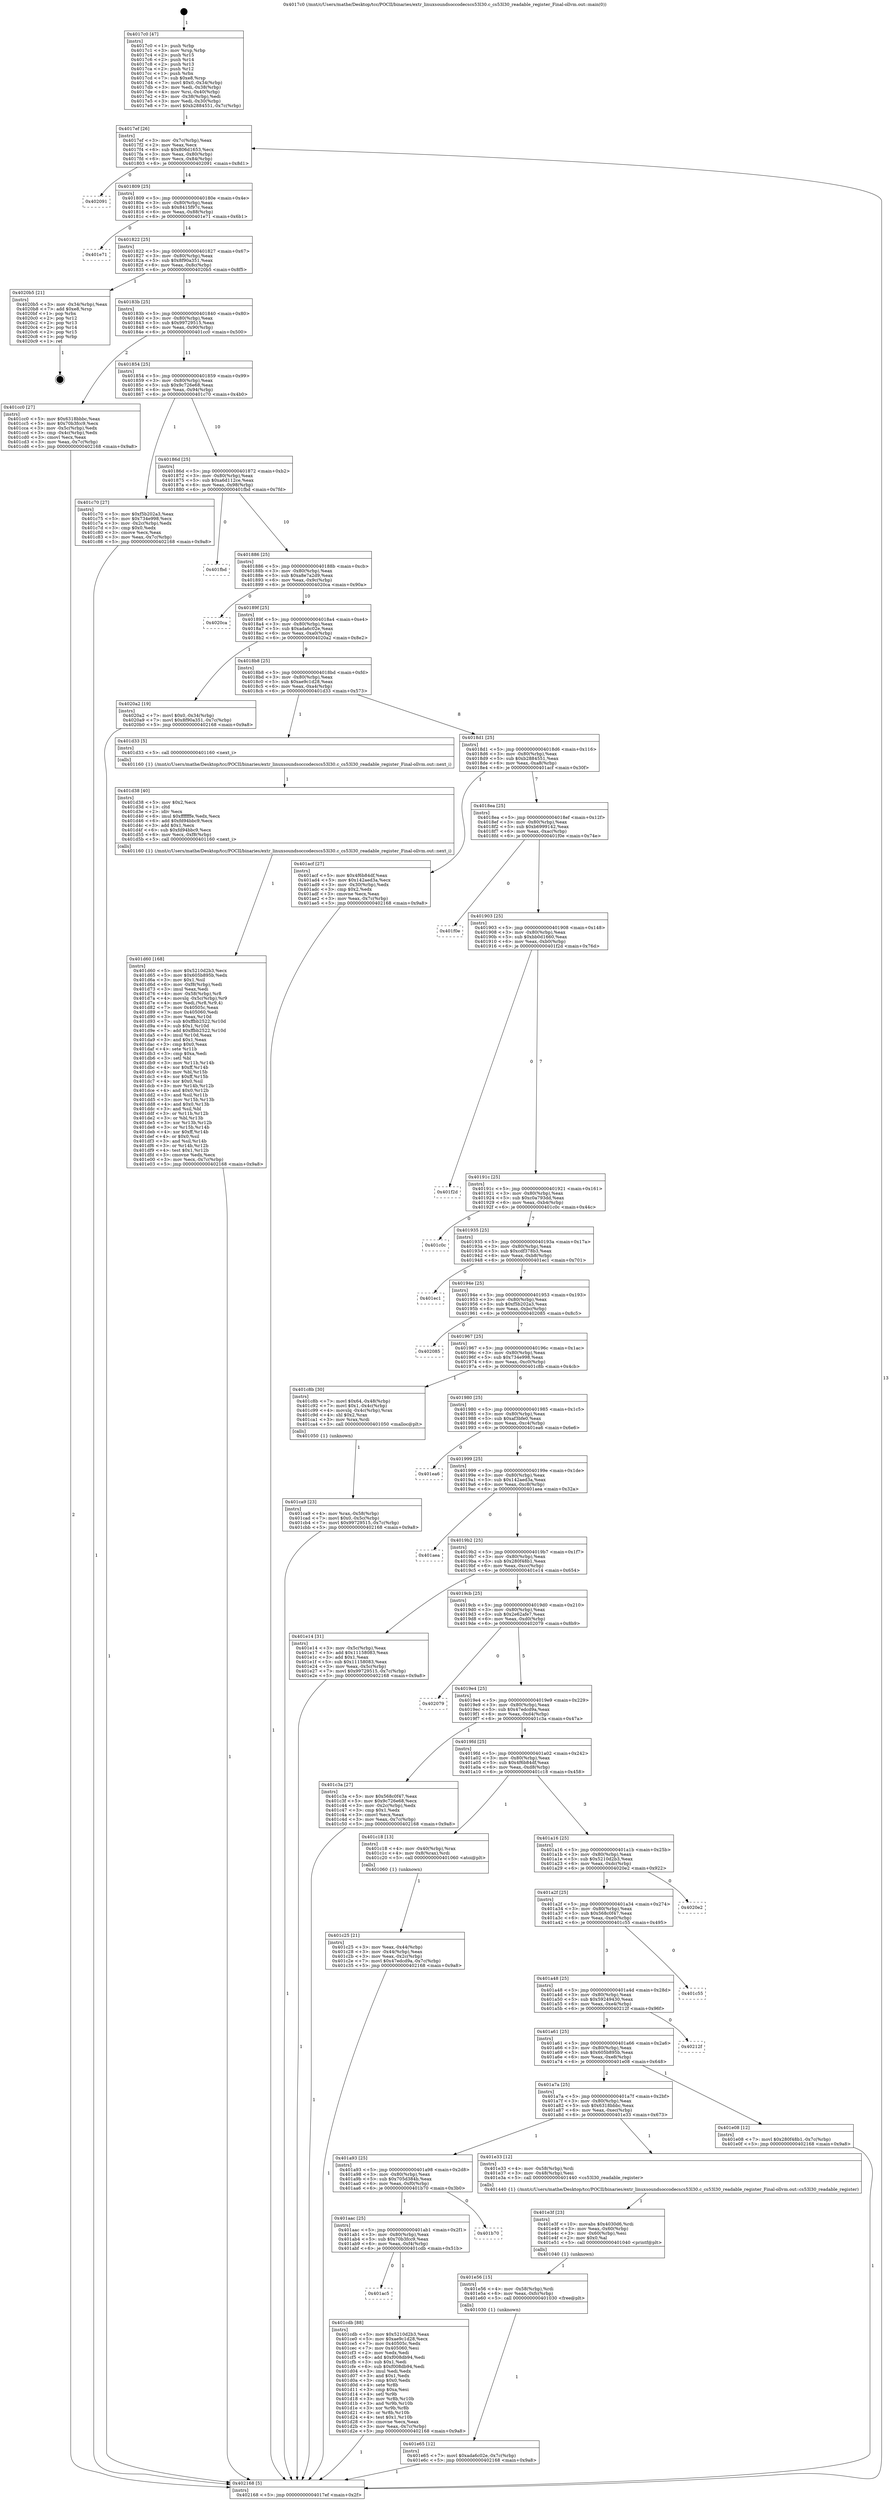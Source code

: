 digraph "0x4017c0" {
  label = "0x4017c0 (/mnt/c/Users/mathe/Desktop/tcc/POCII/binaries/extr_linuxsoundsoccodecscs53l30.c_cs53l30_readable_register_Final-ollvm.out::main(0))"
  labelloc = "t"
  node[shape=record]

  Entry [label="",width=0.3,height=0.3,shape=circle,fillcolor=black,style=filled]
  "0x4017ef" [label="{
     0x4017ef [26]\l
     | [instrs]\l
     &nbsp;&nbsp;0x4017ef \<+3\>: mov -0x7c(%rbp),%eax\l
     &nbsp;&nbsp;0x4017f2 \<+2\>: mov %eax,%ecx\l
     &nbsp;&nbsp;0x4017f4 \<+6\>: sub $0x806d1653,%ecx\l
     &nbsp;&nbsp;0x4017fa \<+3\>: mov %eax,-0x80(%rbp)\l
     &nbsp;&nbsp;0x4017fd \<+6\>: mov %ecx,-0x84(%rbp)\l
     &nbsp;&nbsp;0x401803 \<+6\>: je 0000000000402091 \<main+0x8d1\>\l
  }"]
  "0x402091" [label="{
     0x402091\l
  }", style=dashed]
  "0x401809" [label="{
     0x401809 [25]\l
     | [instrs]\l
     &nbsp;&nbsp;0x401809 \<+5\>: jmp 000000000040180e \<main+0x4e\>\l
     &nbsp;&nbsp;0x40180e \<+3\>: mov -0x80(%rbp),%eax\l
     &nbsp;&nbsp;0x401811 \<+5\>: sub $0x8415f97c,%eax\l
     &nbsp;&nbsp;0x401816 \<+6\>: mov %eax,-0x88(%rbp)\l
     &nbsp;&nbsp;0x40181c \<+6\>: je 0000000000401e71 \<main+0x6b1\>\l
  }"]
  Exit [label="",width=0.3,height=0.3,shape=circle,fillcolor=black,style=filled,peripheries=2]
  "0x401e71" [label="{
     0x401e71\l
  }", style=dashed]
  "0x401822" [label="{
     0x401822 [25]\l
     | [instrs]\l
     &nbsp;&nbsp;0x401822 \<+5\>: jmp 0000000000401827 \<main+0x67\>\l
     &nbsp;&nbsp;0x401827 \<+3\>: mov -0x80(%rbp),%eax\l
     &nbsp;&nbsp;0x40182a \<+5\>: sub $0x8f90a351,%eax\l
     &nbsp;&nbsp;0x40182f \<+6\>: mov %eax,-0x8c(%rbp)\l
     &nbsp;&nbsp;0x401835 \<+6\>: je 00000000004020b5 \<main+0x8f5\>\l
  }"]
  "0x401e65" [label="{
     0x401e65 [12]\l
     | [instrs]\l
     &nbsp;&nbsp;0x401e65 \<+7\>: movl $0xada6c02e,-0x7c(%rbp)\l
     &nbsp;&nbsp;0x401e6c \<+5\>: jmp 0000000000402168 \<main+0x9a8\>\l
  }"]
  "0x4020b5" [label="{
     0x4020b5 [21]\l
     | [instrs]\l
     &nbsp;&nbsp;0x4020b5 \<+3\>: mov -0x34(%rbp),%eax\l
     &nbsp;&nbsp;0x4020b8 \<+7\>: add $0xe8,%rsp\l
     &nbsp;&nbsp;0x4020bf \<+1\>: pop %rbx\l
     &nbsp;&nbsp;0x4020c0 \<+2\>: pop %r12\l
     &nbsp;&nbsp;0x4020c2 \<+2\>: pop %r13\l
     &nbsp;&nbsp;0x4020c4 \<+2\>: pop %r14\l
     &nbsp;&nbsp;0x4020c6 \<+2\>: pop %r15\l
     &nbsp;&nbsp;0x4020c8 \<+1\>: pop %rbp\l
     &nbsp;&nbsp;0x4020c9 \<+1\>: ret\l
  }"]
  "0x40183b" [label="{
     0x40183b [25]\l
     | [instrs]\l
     &nbsp;&nbsp;0x40183b \<+5\>: jmp 0000000000401840 \<main+0x80\>\l
     &nbsp;&nbsp;0x401840 \<+3\>: mov -0x80(%rbp),%eax\l
     &nbsp;&nbsp;0x401843 \<+5\>: sub $0x99729515,%eax\l
     &nbsp;&nbsp;0x401848 \<+6\>: mov %eax,-0x90(%rbp)\l
     &nbsp;&nbsp;0x40184e \<+6\>: je 0000000000401cc0 \<main+0x500\>\l
  }"]
  "0x401e56" [label="{
     0x401e56 [15]\l
     | [instrs]\l
     &nbsp;&nbsp;0x401e56 \<+4\>: mov -0x58(%rbp),%rdi\l
     &nbsp;&nbsp;0x401e5a \<+6\>: mov %eax,-0xfc(%rbp)\l
     &nbsp;&nbsp;0x401e60 \<+5\>: call 0000000000401030 \<free@plt\>\l
     | [calls]\l
     &nbsp;&nbsp;0x401030 \{1\} (unknown)\l
  }"]
  "0x401cc0" [label="{
     0x401cc0 [27]\l
     | [instrs]\l
     &nbsp;&nbsp;0x401cc0 \<+5\>: mov $0x6318bbbc,%eax\l
     &nbsp;&nbsp;0x401cc5 \<+5\>: mov $0x70b3fcc9,%ecx\l
     &nbsp;&nbsp;0x401cca \<+3\>: mov -0x5c(%rbp),%edx\l
     &nbsp;&nbsp;0x401ccd \<+3\>: cmp -0x4c(%rbp),%edx\l
     &nbsp;&nbsp;0x401cd0 \<+3\>: cmovl %ecx,%eax\l
     &nbsp;&nbsp;0x401cd3 \<+3\>: mov %eax,-0x7c(%rbp)\l
     &nbsp;&nbsp;0x401cd6 \<+5\>: jmp 0000000000402168 \<main+0x9a8\>\l
  }"]
  "0x401854" [label="{
     0x401854 [25]\l
     | [instrs]\l
     &nbsp;&nbsp;0x401854 \<+5\>: jmp 0000000000401859 \<main+0x99\>\l
     &nbsp;&nbsp;0x401859 \<+3\>: mov -0x80(%rbp),%eax\l
     &nbsp;&nbsp;0x40185c \<+5\>: sub $0x9c726e68,%eax\l
     &nbsp;&nbsp;0x401861 \<+6\>: mov %eax,-0x94(%rbp)\l
     &nbsp;&nbsp;0x401867 \<+6\>: je 0000000000401c70 \<main+0x4b0\>\l
  }"]
  "0x401e3f" [label="{
     0x401e3f [23]\l
     | [instrs]\l
     &nbsp;&nbsp;0x401e3f \<+10\>: movabs $0x4030d6,%rdi\l
     &nbsp;&nbsp;0x401e49 \<+3\>: mov %eax,-0x60(%rbp)\l
     &nbsp;&nbsp;0x401e4c \<+3\>: mov -0x60(%rbp),%esi\l
     &nbsp;&nbsp;0x401e4f \<+2\>: mov $0x0,%al\l
     &nbsp;&nbsp;0x401e51 \<+5\>: call 0000000000401040 \<printf@plt\>\l
     | [calls]\l
     &nbsp;&nbsp;0x401040 \{1\} (unknown)\l
  }"]
  "0x401c70" [label="{
     0x401c70 [27]\l
     | [instrs]\l
     &nbsp;&nbsp;0x401c70 \<+5\>: mov $0xf5b202a3,%eax\l
     &nbsp;&nbsp;0x401c75 \<+5\>: mov $0x734e998,%ecx\l
     &nbsp;&nbsp;0x401c7a \<+3\>: mov -0x2c(%rbp),%edx\l
     &nbsp;&nbsp;0x401c7d \<+3\>: cmp $0x0,%edx\l
     &nbsp;&nbsp;0x401c80 \<+3\>: cmove %ecx,%eax\l
     &nbsp;&nbsp;0x401c83 \<+3\>: mov %eax,-0x7c(%rbp)\l
     &nbsp;&nbsp;0x401c86 \<+5\>: jmp 0000000000402168 \<main+0x9a8\>\l
  }"]
  "0x40186d" [label="{
     0x40186d [25]\l
     | [instrs]\l
     &nbsp;&nbsp;0x40186d \<+5\>: jmp 0000000000401872 \<main+0xb2\>\l
     &nbsp;&nbsp;0x401872 \<+3\>: mov -0x80(%rbp),%eax\l
     &nbsp;&nbsp;0x401875 \<+5\>: sub $0xa6d112ce,%eax\l
     &nbsp;&nbsp;0x40187a \<+6\>: mov %eax,-0x98(%rbp)\l
     &nbsp;&nbsp;0x401880 \<+6\>: je 0000000000401fbd \<main+0x7fd\>\l
  }"]
  "0x401d60" [label="{
     0x401d60 [168]\l
     | [instrs]\l
     &nbsp;&nbsp;0x401d60 \<+5\>: mov $0x5210d2b3,%ecx\l
     &nbsp;&nbsp;0x401d65 \<+5\>: mov $0x605b895b,%edx\l
     &nbsp;&nbsp;0x401d6a \<+3\>: mov $0x1,%sil\l
     &nbsp;&nbsp;0x401d6d \<+6\>: mov -0xf8(%rbp),%edi\l
     &nbsp;&nbsp;0x401d73 \<+3\>: imul %eax,%edi\l
     &nbsp;&nbsp;0x401d76 \<+4\>: mov -0x58(%rbp),%r8\l
     &nbsp;&nbsp;0x401d7a \<+4\>: movslq -0x5c(%rbp),%r9\l
     &nbsp;&nbsp;0x401d7e \<+4\>: mov %edi,(%r8,%r9,4)\l
     &nbsp;&nbsp;0x401d82 \<+7\>: mov 0x40505c,%eax\l
     &nbsp;&nbsp;0x401d89 \<+7\>: mov 0x405060,%edi\l
     &nbsp;&nbsp;0x401d90 \<+3\>: mov %eax,%r10d\l
     &nbsp;&nbsp;0x401d93 \<+7\>: sub $0xffbb2522,%r10d\l
     &nbsp;&nbsp;0x401d9a \<+4\>: sub $0x1,%r10d\l
     &nbsp;&nbsp;0x401d9e \<+7\>: add $0xffbb2522,%r10d\l
     &nbsp;&nbsp;0x401da5 \<+4\>: imul %r10d,%eax\l
     &nbsp;&nbsp;0x401da9 \<+3\>: and $0x1,%eax\l
     &nbsp;&nbsp;0x401dac \<+3\>: cmp $0x0,%eax\l
     &nbsp;&nbsp;0x401daf \<+4\>: sete %r11b\l
     &nbsp;&nbsp;0x401db3 \<+3\>: cmp $0xa,%edi\l
     &nbsp;&nbsp;0x401db6 \<+3\>: setl %bl\l
     &nbsp;&nbsp;0x401db9 \<+3\>: mov %r11b,%r14b\l
     &nbsp;&nbsp;0x401dbc \<+4\>: xor $0xff,%r14b\l
     &nbsp;&nbsp;0x401dc0 \<+3\>: mov %bl,%r15b\l
     &nbsp;&nbsp;0x401dc3 \<+4\>: xor $0xff,%r15b\l
     &nbsp;&nbsp;0x401dc7 \<+4\>: xor $0x0,%sil\l
     &nbsp;&nbsp;0x401dcb \<+3\>: mov %r14b,%r12b\l
     &nbsp;&nbsp;0x401dce \<+4\>: and $0x0,%r12b\l
     &nbsp;&nbsp;0x401dd2 \<+3\>: and %sil,%r11b\l
     &nbsp;&nbsp;0x401dd5 \<+3\>: mov %r15b,%r13b\l
     &nbsp;&nbsp;0x401dd8 \<+4\>: and $0x0,%r13b\l
     &nbsp;&nbsp;0x401ddc \<+3\>: and %sil,%bl\l
     &nbsp;&nbsp;0x401ddf \<+3\>: or %r11b,%r12b\l
     &nbsp;&nbsp;0x401de2 \<+3\>: or %bl,%r13b\l
     &nbsp;&nbsp;0x401de5 \<+3\>: xor %r13b,%r12b\l
     &nbsp;&nbsp;0x401de8 \<+3\>: or %r15b,%r14b\l
     &nbsp;&nbsp;0x401deb \<+4\>: xor $0xff,%r14b\l
     &nbsp;&nbsp;0x401def \<+4\>: or $0x0,%sil\l
     &nbsp;&nbsp;0x401df3 \<+3\>: and %sil,%r14b\l
     &nbsp;&nbsp;0x401df6 \<+3\>: or %r14b,%r12b\l
     &nbsp;&nbsp;0x401df9 \<+4\>: test $0x1,%r12b\l
     &nbsp;&nbsp;0x401dfd \<+3\>: cmovne %edx,%ecx\l
     &nbsp;&nbsp;0x401e00 \<+3\>: mov %ecx,-0x7c(%rbp)\l
     &nbsp;&nbsp;0x401e03 \<+5\>: jmp 0000000000402168 \<main+0x9a8\>\l
  }"]
  "0x401fbd" [label="{
     0x401fbd\l
  }", style=dashed]
  "0x401886" [label="{
     0x401886 [25]\l
     | [instrs]\l
     &nbsp;&nbsp;0x401886 \<+5\>: jmp 000000000040188b \<main+0xcb\>\l
     &nbsp;&nbsp;0x40188b \<+3\>: mov -0x80(%rbp),%eax\l
     &nbsp;&nbsp;0x40188e \<+5\>: sub $0xa8e7a2d9,%eax\l
     &nbsp;&nbsp;0x401893 \<+6\>: mov %eax,-0x9c(%rbp)\l
     &nbsp;&nbsp;0x401899 \<+6\>: je 00000000004020ca \<main+0x90a\>\l
  }"]
  "0x401d38" [label="{
     0x401d38 [40]\l
     | [instrs]\l
     &nbsp;&nbsp;0x401d38 \<+5\>: mov $0x2,%ecx\l
     &nbsp;&nbsp;0x401d3d \<+1\>: cltd\l
     &nbsp;&nbsp;0x401d3e \<+2\>: idiv %ecx\l
     &nbsp;&nbsp;0x401d40 \<+6\>: imul $0xfffffffe,%edx,%ecx\l
     &nbsp;&nbsp;0x401d46 \<+6\>: add $0xfd94bbc9,%ecx\l
     &nbsp;&nbsp;0x401d4c \<+3\>: add $0x1,%ecx\l
     &nbsp;&nbsp;0x401d4f \<+6\>: sub $0xfd94bbc9,%ecx\l
     &nbsp;&nbsp;0x401d55 \<+6\>: mov %ecx,-0xf8(%rbp)\l
     &nbsp;&nbsp;0x401d5b \<+5\>: call 0000000000401160 \<next_i\>\l
     | [calls]\l
     &nbsp;&nbsp;0x401160 \{1\} (/mnt/c/Users/mathe/Desktop/tcc/POCII/binaries/extr_linuxsoundsoccodecscs53l30.c_cs53l30_readable_register_Final-ollvm.out::next_i)\l
  }"]
  "0x4020ca" [label="{
     0x4020ca\l
  }", style=dashed]
  "0x40189f" [label="{
     0x40189f [25]\l
     | [instrs]\l
     &nbsp;&nbsp;0x40189f \<+5\>: jmp 00000000004018a4 \<main+0xe4\>\l
     &nbsp;&nbsp;0x4018a4 \<+3\>: mov -0x80(%rbp),%eax\l
     &nbsp;&nbsp;0x4018a7 \<+5\>: sub $0xada6c02e,%eax\l
     &nbsp;&nbsp;0x4018ac \<+6\>: mov %eax,-0xa0(%rbp)\l
     &nbsp;&nbsp;0x4018b2 \<+6\>: je 00000000004020a2 \<main+0x8e2\>\l
  }"]
  "0x401ac5" [label="{
     0x401ac5\l
  }", style=dashed]
  "0x4020a2" [label="{
     0x4020a2 [19]\l
     | [instrs]\l
     &nbsp;&nbsp;0x4020a2 \<+7\>: movl $0x0,-0x34(%rbp)\l
     &nbsp;&nbsp;0x4020a9 \<+7\>: movl $0x8f90a351,-0x7c(%rbp)\l
     &nbsp;&nbsp;0x4020b0 \<+5\>: jmp 0000000000402168 \<main+0x9a8\>\l
  }"]
  "0x4018b8" [label="{
     0x4018b8 [25]\l
     | [instrs]\l
     &nbsp;&nbsp;0x4018b8 \<+5\>: jmp 00000000004018bd \<main+0xfd\>\l
     &nbsp;&nbsp;0x4018bd \<+3\>: mov -0x80(%rbp),%eax\l
     &nbsp;&nbsp;0x4018c0 \<+5\>: sub $0xae9c1d28,%eax\l
     &nbsp;&nbsp;0x4018c5 \<+6\>: mov %eax,-0xa4(%rbp)\l
     &nbsp;&nbsp;0x4018cb \<+6\>: je 0000000000401d33 \<main+0x573\>\l
  }"]
  "0x401cdb" [label="{
     0x401cdb [88]\l
     | [instrs]\l
     &nbsp;&nbsp;0x401cdb \<+5\>: mov $0x5210d2b3,%eax\l
     &nbsp;&nbsp;0x401ce0 \<+5\>: mov $0xae9c1d28,%ecx\l
     &nbsp;&nbsp;0x401ce5 \<+7\>: mov 0x40505c,%edx\l
     &nbsp;&nbsp;0x401cec \<+7\>: mov 0x405060,%esi\l
     &nbsp;&nbsp;0x401cf3 \<+2\>: mov %edx,%edi\l
     &nbsp;&nbsp;0x401cf5 \<+6\>: add $0xf008db94,%edi\l
     &nbsp;&nbsp;0x401cfb \<+3\>: sub $0x1,%edi\l
     &nbsp;&nbsp;0x401cfe \<+6\>: sub $0xf008db94,%edi\l
     &nbsp;&nbsp;0x401d04 \<+3\>: imul %edi,%edx\l
     &nbsp;&nbsp;0x401d07 \<+3\>: and $0x1,%edx\l
     &nbsp;&nbsp;0x401d0a \<+3\>: cmp $0x0,%edx\l
     &nbsp;&nbsp;0x401d0d \<+4\>: sete %r8b\l
     &nbsp;&nbsp;0x401d11 \<+3\>: cmp $0xa,%esi\l
     &nbsp;&nbsp;0x401d14 \<+4\>: setl %r9b\l
     &nbsp;&nbsp;0x401d18 \<+3\>: mov %r8b,%r10b\l
     &nbsp;&nbsp;0x401d1b \<+3\>: and %r9b,%r10b\l
     &nbsp;&nbsp;0x401d1e \<+3\>: xor %r9b,%r8b\l
     &nbsp;&nbsp;0x401d21 \<+3\>: or %r8b,%r10b\l
     &nbsp;&nbsp;0x401d24 \<+4\>: test $0x1,%r10b\l
     &nbsp;&nbsp;0x401d28 \<+3\>: cmovne %ecx,%eax\l
     &nbsp;&nbsp;0x401d2b \<+3\>: mov %eax,-0x7c(%rbp)\l
     &nbsp;&nbsp;0x401d2e \<+5\>: jmp 0000000000402168 \<main+0x9a8\>\l
  }"]
  "0x401d33" [label="{
     0x401d33 [5]\l
     | [instrs]\l
     &nbsp;&nbsp;0x401d33 \<+5\>: call 0000000000401160 \<next_i\>\l
     | [calls]\l
     &nbsp;&nbsp;0x401160 \{1\} (/mnt/c/Users/mathe/Desktop/tcc/POCII/binaries/extr_linuxsoundsoccodecscs53l30.c_cs53l30_readable_register_Final-ollvm.out::next_i)\l
  }"]
  "0x4018d1" [label="{
     0x4018d1 [25]\l
     | [instrs]\l
     &nbsp;&nbsp;0x4018d1 \<+5\>: jmp 00000000004018d6 \<main+0x116\>\l
     &nbsp;&nbsp;0x4018d6 \<+3\>: mov -0x80(%rbp),%eax\l
     &nbsp;&nbsp;0x4018d9 \<+5\>: sub $0xb2884551,%eax\l
     &nbsp;&nbsp;0x4018de \<+6\>: mov %eax,-0xa8(%rbp)\l
     &nbsp;&nbsp;0x4018e4 \<+6\>: je 0000000000401acf \<main+0x30f\>\l
  }"]
  "0x401aac" [label="{
     0x401aac [25]\l
     | [instrs]\l
     &nbsp;&nbsp;0x401aac \<+5\>: jmp 0000000000401ab1 \<main+0x2f1\>\l
     &nbsp;&nbsp;0x401ab1 \<+3\>: mov -0x80(%rbp),%eax\l
     &nbsp;&nbsp;0x401ab4 \<+5\>: sub $0x70b3fcc9,%eax\l
     &nbsp;&nbsp;0x401ab9 \<+6\>: mov %eax,-0xf4(%rbp)\l
     &nbsp;&nbsp;0x401abf \<+6\>: je 0000000000401cdb \<main+0x51b\>\l
  }"]
  "0x401acf" [label="{
     0x401acf [27]\l
     | [instrs]\l
     &nbsp;&nbsp;0x401acf \<+5\>: mov $0x4f6b84df,%eax\l
     &nbsp;&nbsp;0x401ad4 \<+5\>: mov $0x142aed3a,%ecx\l
     &nbsp;&nbsp;0x401ad9 \<+3\>: mov -0x30(%rbp),%edx\l
     &nbsp;&nbsp;0x401adc \<+3\>: cmp $0x2,%edx\l
     &nbsp;&nbsp;0x401adf \<+3\>: cmovne %ecx,%eax\l
     &nbsp;&nbsp;0x401ae2 \<+3\>: mov %eax,-0x7c(%rbp)\l
     &nbsp;&nbsp;0x401ae5 \<+5\>: jmp 0000000000402168 \<main+0x9a8\>\l
  }"]
  "0x4018ea" [label="{
     0x4018ea [25]\l
     | [instrs]\l
     &nbsp;&nbsp;0x4018ea \<+5\>: jmp 00000000004018ef \<main+0x12f\>\l
     &nbsp;&nbsp;0x4018ef \<+3\>: mov -0x80(%rbp),%eax\l
     &nbsp;&nbsp;0x4018f2 \<+5\>: sub $0xb6999142,%eax\l
     &nbsp;&nbsp;0x4018f7 \<+6\>: mov %eax,-0xac(%rbp)\l
     &nbsp;&nbsp;0x4018fd \<+6\>: je 0000000000401f0e \<main+0x74e\>\l
  }"]
  "0x402168" [label="{
     0x402168 [5]\l
     | [instrs]\l
     &nbsp;&nbsp;0x402168 \<+5\>: jmp 00000000004017ef \<main+0x2f\>\l
  }"]
  "0x4017c0" [label="{
     0x4017c0 [47]\l
     | [instrs]\l
     &nbsp;&nbsp;0x4017c0 \<+1\>: push %rbp\l
     &nbsp;&nbsp;0x4017c1 \<+3\>: mov %rsp,%rbp\l
     &nbsp;&nbsp;0x4017c4 \<+2\>: push %r15\l
     &nbsp;&nbsp;0x4017c6 \<+2\>: push %r14\l
     &nbsp;&nbsp;0x4017c8 \<+2\>: push %r13\l
     &nbsp;&nbsp;0x4017ca \<+2\>: push %r12\l
     &nbsp;&nbsp;0x4017cc \<+1\>: push %rbx\l
     &nbsp;&nbsp;0x4017cd \<+7\>: sub $0xe8,%rsp\l
     &nbsp;&nbsp;0x4017d4 \<+7\>: movl $0x0,-0x34(%rbp)\l
     &nbsp;&nbsp;0x4017db \<+3\>: mov %edi,-0x38(%rbp)\l
     &nbsp;&nbsp;0x4017de \<+4\>: mov %rsi,-0x40(%rbp)\l
     &nbsp;&nbsp;0x4017e2 \<+3\>: mov -0x38(%rbp),%edi\l
     &nbsp;&nbsp;0x4017e5 \<+3\>: mov %edi,-0x30(%rbp)\l
     &nbsp;&nbsp;0x4017e8 \<+7\>: movl $0xb2884551,-0x7c(%rbp)\l
  }"]
  "0x401b70" [label="{
     0x401b70\l
  }", style=dashed]
  "0x401f0e" [label="{
     0x401f0e\l
  }", style=dashed]
  "0x401903" [label="{
     0x401903 [25]\l
     | [instrs]\l
     &nbsp;&nbsp;0x401903 \<+5\>: jmp 0000000000401908 \<main+0x148\>\l
     &nbsp;&nbsp;0x401908 \<+3\>: mov -0x80(%rbp),%eax\l
     &nbsp;&nbsp;0x40190b \<+5\>: sub $0xbb0d1660,%eax\l
     &nbsp;&nbsp;0x401910 \<+6\>: mov %eax,-0xb0(%rbp)\l
     &nbsp;&nbsp;0x401916 \<+6\>: je 0000000000401f2d \<main+0x76d\>\l
  }"]
  "0x401a93" [label="{
     0x401a93 [25]\l
     | [instrs]\l
     &nbsp;&nbsp;0x401a93 \<+5\>: jmp 0000000000401a98 \<main+0x2d8\>\l
     &nbsp;&nbsp;0x401a98 \<+3\>: mov -0x80(%rbp),%eax\l
     &nbsp;&nbsp;0x401a9b \<+5\>: sub $0x705d384b,%eax\l
     &nbsp;&nbsp;0x401aa0 \<+6\>: mov %eax,-0xf0(%rbp)\l
     &nbsp;&nbsp;0x401aa6 \<+6\>: je 0000000000401b70 \<main+0x3b0\>\l
  }"]
  "0x401f2d" [label="{
     0x401f2d\l
  }", style=dashed]
  "0x40191c" [label="{
     0x40191c [25]\l
     | [instrs]\l
     &nbsp;&nbsp;0x40191c \<+5\>: jmp 0000000000401921 \<main+0x161\>\l
     &nbsp;&nbsp;0x401921 \<+3\>: mov -0x80(%rbp),%eax\l
     &nbsp;&nbsp;0x401924 \<+5\>: sub $0xc0a793dd,%eax\l
     &nbsp;&nbsp;0x401929 \<+6\>: mov %eax,-0xb4(%rbp)\l
     &nbsp;&nbsp;0x40192f \<+6\>: je 0000000000401c0c \<main+0x44c\>\l
  }"]
  "0x401e33" [label="{
     0x401e33 [12]\l
     | [instrs]\l
     &nbsp;&nbsp;0x401e33 \<+4\>: mov -0x58(%rbp),%rdi\l
     &nbsp;&nbsp;0x401e37 \<+3\>: mov -0x48(%rbp),%esi\l
     &nbsp;&nbsp;0x401e3a \<+5\>: call 0000000000401440 \<cs53l30_readable_register\>\l
     | [calls]\l
     &nbsp;&nbsp;0x401440 \{1\} (/mnt/c/Users/mathe/Desktop/tcc/POCII/binaries/extr_linuxsoundsoccodecscs53l30.c_cs53l30_readable_register_Final-ollvm.out::cs53l30_readable_register)\l
  }"]
  "0x401c0c" [label="{
     0x401c0c\l
  }", style=dashed]
  "0x401935" [label="{
     0x401935 [25]\l
     | [instrs]\l
     &nbsp;&nbsp;0x401935 \<+5\>: jmp 000000000040193a \<main+0x17a\>\l
     &nbsp;&nbsp;0x40193a \<+3\>: mov -0x80(%rbp),%eax\l
     &nbsp;&nbsp;0x40193d \<+5\>: sub $0xcdf378b3,%eax\l
     &nbsp;&nbsp;0x401942 \<+6\>: mov %eax,-0xb8(%rbp)\l
     &nbsp;&nbsp;0x401948 \<+6\>: je 0000000000401ec1 \<main+0x701\>\l
  }"]
  "0x401a7a" [label="{
     0x401a7a [25]\l
     | [instrs]\l
     &nbsp;&nbsp;0x401a7a \<+5\>: jmp 0000000000401a7f \<main+0x2bf\>\l
     &nbsp;&nbsp;0x401a7f \<+3\>: mov -0x80(%rbp),%eax\l
     &nbsp;&nbsp;0x401a82 \<+5\>: sub $0x6318bbbc,%eax\l
     &nbsp;&nbsp;0x401a87 \<+6\>: mov %eax,-0xec(%rbp)\l
     &nbsp;&nbsp;0x401a8d \<+6\>: je 0000000000401e33 \<main+0x673\>\l
  }"]
  "0x401ec1" [label="{
     0x401ec1\l
  }", style=dashed]
  "0x40194e" [label="{
     0x40194e [25]\l
     | [instrs]\l
     &nbsp;&nbsp;0x40194e \<+5\>: jmp 0000000000401953 \<main+0x193\>\l
     &nbsp;&nbsp;0x401953 \<+3\>: mov -0x80(%rbp),%eax\l
     &nbsp;&nbsp;0x401956 \<+5\>: sub $0xf5b202a3,%eax\l
     &nbsp;&nbsp;0x40195b \<+6\>: mov %eax,-0xbc(%rbp)\l
     &nbsp;&nbsp;0x401961 \<+6\>: je 0000000000402085 \<main+0x8c5\>\l
  }"]
  "0x401e08" [label="{
     0x401e08 [12]\l
     | [instrs]\l
     &nbsp;&nbsp;0x401e08 \<+7\>: movl $0x280f48b1,-0x7c(%rbp)\l
     &nbsp;&nbsp;0x401e0f \<+5\>: jmp 0000000000402168 \<main+0x9a8\>\l
  }"]
  "0x402085" [label="{
     0x402085\l
  }", style=dashed]
  "0x401967" [label="{
     0x401967 [25]\l
     | [instrs]\l
     &nbsp;&nbsp;0x401967 \<+5\>: jmp 000000000040196c \<main+0x1ac\>\l
     &nbsp;&nbsp;0x40196c \<+3\>: mov -0x80(%rbp),%eax\l
     &nbsp;&nbsp;0x40196f \<+5\>: sub $0x734e998,%eax\l
     &nbsp;&nbsp;0x401974 \<+6\>: mov %eax,-0xc0(%rbp)\l
     &nbsp;&nbsp;0x40197a \<+6\>: je 0000000000401c8b \<main+0x4cb\>\l
  }"]
  "0x401a61" [label="{
     0x401a61 [25]\l
     | [instrs]\l
     &nbsp;&nbsp;0x401a61 \<+5\>: jmp 0000000000401a66 \<main+0x2a6\>\l
     &nbsp;&nbsp;0x401a66 \<+3\>: mov -0x80(%rbp),%eax\l
     &nbsp;&nbsp;0x401a69 \<+5\>: sub $0x605b895b,%eax\l
     &nbsp;&nbsp;0x401a6e \<+6\>: mov %eax,-0xe8(%rbp)\l
     &nbsp;&nbsp;0x401a74 \<+6\>: je 0000000000401e08 \<main+0x648\>\l
  }"]
  "0x401c8b" [label="{
     0x401c8b [30]\l
     | [instrs]\l
     &nbsp;&nbsp;0x401c8b \<+7\>: movl $0x64,-0x48(%rbp)\l
     &nbsp;&nbsp;0x401c92 \<+7\>: movl $0x1,-0x4c(%rbp)\l
     &nbsp;&nbsp;0x401c99 \<+4\>: movslq -0x4c(%rbp),%rax\l
     &nbsp;&nbsp;0x401c9d \<+4\>: shl $0x2,%rax\l
     &nbsp;&nbsp;0x401ca1 \<+3\>: mov %rax,%rdi\l
     &nbsp;&nbsp;0x401ca4 \<+5\>: call 0000000000401050 \<malloc@plt\>\l
     | [calls]\l
     &nbsp;&nbsp;0x401050 \{1\} (unknown)\l
  }"]
  "0x401980" [label="{
     0x401980 [25]\l
     | [instrs]\l
     &nbsp;&nbsp;0x401980 \<+5\>: jmp 0000000000401985 \<main+0x1c5\>\l
     &nbsp;&nbsp;0x401985 \<+3\>: mov -0x80(%rbp),%eax\l
     &nbsp;&nbsp;0x401988 \<+5\>: sub $0xaf3bfe0,%eax\l
     &nbsp;&nbsp;0x40198d \<+6\>: mov %eax,-0xc4(%rbp)\l
     &nbsp;&nbsp;0x401993 \<+6\>: je 0000000000401ea6 \<main+0x6e6\>\l
  }"]
  "0x40212f" [label="{
     0x40212f\l
  }", style=dashed]
  "0x401ea6" [label="{
     0x401ea6\l
  }", style=dashed]
  "0x401999" [label="{
     0x401999 [25]\l
     | [instrs]\l
     &nbsp;&nbsp;0x401999 \<+5\>: jmp 000000000040199e \<main+0x1de\>\l
     &nbsp;&nbsp;0x40199e \<+3\>: mov -0x80(%rbp),%eax\l
     &nbsp;&nbsp;0x4019a1 \<+5\>: sub $0x142aed3a,%eax\l
     &nbsp;&nbsp;0x4019a6 \<+6\>: mov %eax,-0xc8(%rbp)\l
     &nbsp;&nbsp;0x4019ac \<+6\>: je 0000000000401aea \<main+0x32a\>\l
  }"]
  "0x401a48" [label="{
     0x401a48 [25]\l
     | [instrs]\l
     &nbsp;&nbsp;0x401a48 \<+5\>: jmp 0000000000401a4d \<main+0x28d\>\l
     &nbsp;&nbsp;0x401a4d \<+3\>: mov -0x80(%rbp),%eax\l
     &nbsp;&nbsp;0x401a50 \<+5\>: sub $0x59249430,%eax\l
     &nbsp;&nbsp;0x401a55 \<+6\>: mov %eax,-0xe4(%rbp)\l
     &nbsp;&nbsp;0x401a5b \<+6\>: je 000000000040212f \<main+0x96f\>\l
  }"]
  "0x401aea" [label="{
     0x401aea\l
  }", style=dashed]
  "0x4019b2" [label="{
     0x4019b2 [25]\l
     | [instrs]\l
     &nbsp;&nbsp;0x4019b2 \<+5\>: jmp 00000000004019b7 \<main+0x1f7\>\l
     &nbsp;&nbsp;0x4019b7 \<+3\>: mov -0x80(%rbp),%eax\l
     &nbsp;&nbsp;0x4019ba \<+5\>: sub $0x280f48b1,%eax\l
     &nbsp;&nbsp;0x4019bf \<+6\>: mov %eax,-0xcc(%rbp)\l
     &nbsp;&nbsp;0x4019c5 \<+6\>: je 0000000000401e14 \<main+0x654\>\l
  }"]
  "0x401c55" [label="{
     0x401c55\l
  }", style=dashed]
  "0x401e14" [label="{
     0x401e14 [31]\l
     | [instrs]\l
     &nbsp;&nbsp;0x401e14 \<+3\>: mov -0x5c(%rbp),%eax\l
     &nbsp;&nbsp;0x401e17 \<+5\>: add $0x11158083,%eax\l
     &nbsp;&nbsp;0x401e1c \<+3\>: add $0x1,%eax\l
     &nbsp;&nbsp;0x401e1f \<+5\>: sub $0x11158083,%eax\l
     &nbsp;&nbsp;0x401e24 \<+3\>: mov %eax,-0x5c(%rbp)\l
     &nbsp;&nbsp;0x401e27 \<+7\>: movl $0x99729515,-0x7c(%rbp)\l
     &nbsp;&nbsp;0x401e2e \<+5\>: jmp 0000000000402168 \<main+0x9a8\>\l
  }"]
  "0x4019cb" [label="{
     0x4019cb [25]\l
     | [instrs]\l
     &nbsp;&nbsp;0x4019cb \<+5\>: jmp 00000000004019d0 \<main+0x210\>\l
     &nbsp;&nbsp;0x4019d0 \<+3\>: mov -0x80(%rbp),%eax\l
     &nbsp;&nbsp;0x4019d3 \<+5\>: sub $0x2e62afe7,%eax\l
     &nbsp;&nbsp;0x4019d8 \<+6\>: mov %eax,-0xd0(%rbp)\l
     &nbsp;&nbsp;0x4019de \<+6\>: je 0000000000402079 \<main+0x8b9\>\l
  }"]
  "0x401a2f" [label="{
     0x401a2f [25]\l
     | [instrs]\l
     &nbsp;&nbsp;0x401a2f \<+5\>: jmp 0000000000401a34 \<main+0x274\>\l
     &nbsp;&nbsp;0x401a34 \<+3\>: mov -0x80(%rbp),%eax\l
     &nbsp;&nbsp;0x401a37 \<+5\>: sub $0x568c0f47,%eax\l
     &nbsp;&nbsp;0x401a3c \<+6\>: mov %eax,-0xe0(%rbp)\l
     &nbsp;&nbsp;0x401a42 \<+6\>: je 0000000000401c55 \<main+0x495\>\l
  }"]
  "0x402079" [label="{
     0x402079\l
  }", style=dashed]
  "0x4019e4" [label="{
     0x4019e4 [25]\l
     | [instrs]\l
     &nbsp;&nbsp;0x4019e4 \<+5\>: jmp 00000000004019e9 \<main+0x229\>\l
     &nbsp;&nbsp;0x4019e9 \<+3\>: mov -0x80(%rbp),%eax\l
     &nbsp;&nbsp;0x4019ec \<+5\>: sub $0x47edcd9a,%eax\l
     &nbsp;&nbsp;0x4019f1 \<+6\>: mov %eax,-0xd4(%rbp)\l
     &nbsp;&nbsp;0x4019f7 \<+6\>: je 0000000000401c3a \<main+0x47a\>\l
  }"]
  "0x4020e2" [label="{
     0x4020e2\l
  }", style=dashed]
  "0x401c3a" [label="{
     0x401c3a [27]\l
     | [instrs]\l
     &nbsp;&nbsp;0x401c3a \<+5\>: mov $0x568c0f47,%eax\l
     &nbsp;&nbsp;0x401c3f \<+5\>: mov $0x9c726e68,%ecx\l
     &nbsp;&nbsp;0x401c44 \<+3\>: mov -0x2c(%rbp),%edx\l
     &nbsp;&nbsp;0x401c47 \<+3\>: cmp $0x1,%edx\l
     &nbsp;&nbsp;0x401c4a \<+3\>: cmovl %ecx,%eax\l
     &nbsp;&nbsp;0x401c4d \<+3\>: mov %eax,-0x7c(%rbp)\l
     &nbsp;&nbsp;0x401c50 \<+5\>: jmp 0000000000402168 \<main+0x9a8\>\l
  }"]
  "0x4019fd" [label="{
     0x4019fd [25]\l
     | [instrs]\l
     &nbsp;&nbsp;0x4019fd \<+5\>: jmp 0000000000401a02 \<main+0x242\>\l
     &nbsp;&nbsp;0x401a02 \<+3\>: mov -0x80(%rbp),%eax\l
     &nbsp;&nbsp;0x401a05 \<+5\>: sub $0x4f6b84df,%eax\l
     &nbsp;&nbsp;0x401a0a \<+6\>: mov %eax,-0xd8(%rbp)\l
     &nbsp;&nbsp;0x401a10 \<+6\>: je 0000000000401c18 \<main+0x458\>\l
  }"]
  "0x401ca9" [label="{
     0x401ca9 [23]\l
     | [instrs]\l
     &nbsp;&nbsp;0x401ca9 \<+4\>: mov %rax,-0x58(%rbp)\l
     &nbsp;&nbsp;0x401cad \<+7\>: movl $0x0,-0x5c(%rbp)\l
     &nbsp;&nbsp;0x401cb4 \<+7\>: movl $0x99729515,-0x7c(%rbp)\l
     &nbsp;&nbsp;0x401cbb \<+5\>: jmp 0000000000402168 \<main+0x9a8\>\l
  }"]
  "0x401c18" [label="{
     0x401c18 [13]\l
     | [instrs]\l
     &nbsp;&nbsp;0x401c18 \<+4\>: mov -0x40(%rbp),%rax\l
     &nbsp;&nbsp;0x401c1c \<+4\>: mov 0x8(%rax),%rdi\l
     &nbsp;&nbsp;0x401c20 \<+5\>: call 0000000000401060 \<atoi@plt\>\l
     | [calls]\l
     &nbsp;&nbsp;0x401060 \{1\} (unknown)\l
  }"]
  "0x401a16" [label="{
     0x401a16 [25]\l
     | [instrs]\l
     &nbsp;&nbsp;0x401a16 \<+5\>: jmp 0000000000401a1b \<main+0x25b\>\l
     &nbsp;&nbsp;0x401a1b \<+3\>: mov -0x80(%rbp),%eax\l
     &nbsp;&nbsp;0x401a1e \<+5\>: sub $0x5210d2b3,%eax\l
     &nbsp;&nbsp;0x401a23 \<+6\>: mov %eax,-0xdc(%rbp)\l
     &nbsp;&nbsp;0x401a29 \<+6\>: je 00000000004020e2 \<main+0x922\>\l
  }"]
  "0x401c25" [label="{
     0x401c25 [21]\l
     | [instrs]\l
     &nbsp;&nbsp;0x401c25 \<+3\>: mov %eax,-0x44(%rbp)\l
     &nbsp;&nbsp;0x401c28 \<+3\>: mov -0x44(%rbp),%eax\l
     &nbsp;&nbsp;0x401c2b \<+3\>: mov %eax,-0x2c(%rbp)\l
     &nbsp;&nbsp;0x401c2e \<+7\>: movl $0x47edcd9a,-0x7c(%rbp)\l
     &nbsp;&nbsp;0x401c35 \<+5\>: jmp 0000000000402168 \<main+0x9a8\>\l
  }"]
  Entry -> "0x4017c0" [label=" 1"]
  "0x4017ef" -> "0x402091" [label=" 0"]
  "0x4017ef" -> "0x401809" [label=" 14"]
  "0x4020b5" -> Exit [label=" 1"]
  "0x401809" -> "0x401e71" [label=" 0"]
  "0x401809" -> "0x401822" [label=" 14"]
  "0x4020a2" -> "0x402168" [label=" 1"]
  "0x401822" -> "0x4020b5" [label=" 1"]
  "0x401822" -> "0x40183b" [label=" 13"]
  "0x401e65" -> "0x402168" [label=" 1"]
  "0x40183b" -> "0x401cc0" [label=" 2"]
  "0x40183b" -> "0x401854" [label=" 11"]
  "0x401e56" -> "0x401e65" [label=" 1"]
  "0x401854" -> "0x401c70" [label=" 1"]
  "0x401854" -> "0x40186d" [label=" 10"]
  "0x401e3f" -> "0x401e56" [label=" 1"]
  "0x40186d" -> "0x401fbd" [label=" 0"]
  "0x40186d" -> "0x401886" [label=" 10"]
  "0x401e33" -> "0x401e3f" [label=" 1"]
  "0x401886" -> "0x4020ca" [label=" 0"]
  "0x401886" -> "0x40189f" [label=" 10"]
  "0x401e14" -> "0x402168" [label=" 1"]
  "0x40189f" -> "0x4020a2" [label=" 1"]
  "0x40189f" -> "0x4018b8" [label=" 9"]
  "0x401e08" -> "0x402168" [label=" 1"]
  "0x4018b8" -> "0x401d33" [label=" 1"]
  "0x4018b8" -> "0x4018d1" [label=" 8"]
  "0x401d60" -> "0x402168" [label=" 1"]
  "0x4018d1" -> "0x401acf" [label=" 1"]
  "0x4018d1" -> "0x4018ea" [label=" 7"]
  "0x401acf" -> "0x402168" [label=" 1"]
  "0x4017c0" -> "0x4017ef" [label=" 1"]
  "0x402168" -> "0x4017ef" [label=" 13"]
  "0x401d33" -> "0x401d38" [label=" 1"]
  "0x4018ea" -> "0x401f0e" [label=" 0"]
  "0x4018ea" -> "0x401903" [label=" 7"]
  "0x401cdb" -> "0x402168" [label=" 1"]
  "0x401903" -> "0x401f2d" [label=" 0"]
  "0x401903" -> "0x40191c" [label=" 7"]
  "0x401aac" -> "0x401cdb" [label=" 1"]
  "0x40191c" -> "0x401c0c" [label=" 0"]
  "0x40191c" -> "0x401935" [label=" 7"]
  "0x401d38" -> "0x401d60" [label=" 1"]
  "0x401935" -> "0x401ec1" [label=" 0"]
  "0x401935" -> "0x40194e" [label=" 7"]
  "0x401a93" -> "0x401b70" [label=" 0"]
  "0x40194e" -> "0x402085" [label=" 0"]
  "0x40194e" -> "0x401967" [label=" 7"]
  "0x401aac" -> "0x401ac5" [label=" 0"]
  "0x401967" -> "0x401c8b" [label=" 1"]
  "0x401967" -> "0x401980" [label=" 6"]
  "0x401a7a" -> "0x401e33" [label=" 1"]
  "0x401980" -> "0x401ea6" [label=" 0"]
  "0x401980" -> "0x401999" [label=" 6"]
  "0x401a93" -> "0x401aac" [label=" 1"]
  "0x401999" -> "0x401aea" [label=" 0"]
  "0x401999" -> "0x4019b2" [label=" 6"]
  "0x401a61" -> "0x401e08" [label=" 1"]
  "0x4019b2" -> "0x401e14" [label=" 1"]
  "0x4019b2" -> "0x4019cb" [label=" 5"]
  "0x401a7a" -> "0x401a93" [label=" 1"]
  "0x4019cb" -> "0x402079" [label=" 0"]
  "0x4019cb" -> "0x4019e4" [label=" 5"]
  "0x401a48" -> "0x40212f" [label=" 0"]
  "0x4019e4" -> "0x401c3a" [label=" 1"]
  "0x4019e4" -> "0x4019fd" [label=" 4"]
  "0x401a61" -> "0x401a7a" [label=" 2"]
  "0x4019fd" -> "0x401c18" [label=" 1"]
  "0x4019fd" -> "0x401a16" [label=" 3"]
  "0x401c18" -> "0x401c25" [label=" 1"]
  "0x401c25" -> "0x402168" [label=" 1"]
  "0x401c3a" -> "0x402168" [label=" 1"]
  "0x401c70" -> "0x402168" [label=" 1"]
  "0x401c8b" -> "0x401ca9" [label=" 1"]
  "0x401ca9" -> "0x402168" [label=" 1"]
  "0x401cc0" -> "0x402168" [label=" 2"]
  "0x401a2f" -> "0x401a48" [label=" 3"]
  "0x401a16" -> "0x4020e2" [label=" 0"]
  "0x401a16" -> "0x401a2f" [label=" 3"]
  "0x401a48" -> "0x401a61" [label=" 3"]
  "0x401a2f" -> "0x401c55" [label=" 0"]
}
